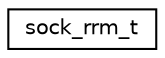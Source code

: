digraph "Graphical Class Hierarchy"
{
 // LATEX_PDF_SIZE
  edge [fontname="Helvetica",fontsize="10",labelfontname="Helvetica",labelfontsize="10"];
  node [fontname="Helvetica",fontsize="10",shape=record];
  rankdir="LR";
  Node0 [label="sock_rrm_t",height=0.2,width=0.4,color="black", fillcolor="white", style="filled",URL="$structsock__rrm__t.html",tooltip="Definition de la structure definissant le socket pour envoyer les messages."];
}
